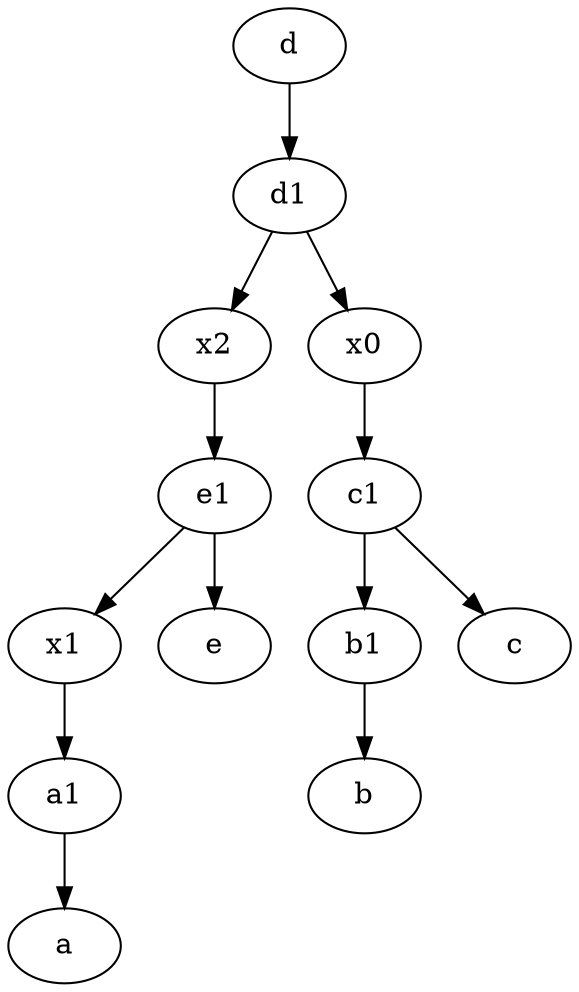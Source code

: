 digraph  {
	d [pos="20,30!"];
	b1 [pos="45,20!"];
	x2;
	a1 [pos="40,15!"];
	x0;
	e1 [pos="25,45!"];
	x1;
	d1 [pos="25,30!"];
	c1 [pos="30,15!"];
	x2 -> e1;
	x1 -> a1;
	e1 -> x1;
	x0 -> c1;
	d1 -> x0;
	a1 -> a;
	c1 -> b1;
	d1 -> x2;
	b1 -> b;
	c1 -> c;
	e1 -> e;
	d -> d1;

	}